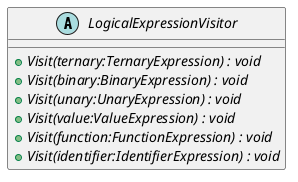 @startuml
abstract class LogicalExpressionVisitor {
    + {abstract} Visit(ternary:TernaryExpression) : void
    + {abstract} Visit(binary:BinaryExpression) : void
    + {abstract} Visit(unary:UnaryExpression) : void
    + {abstract} Visit(value:ValueExpression) : void
    + {abstract} Visit(function:FunctionExpression) : void
    + {abstract} Visit(identifier:IdentifierExpression) : void
}
@enduml
